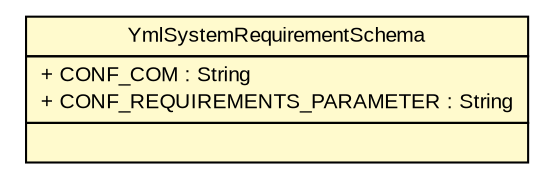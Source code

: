 #!/usr/local/bin/dot
#
# Class diagram 
# Generated by UMLGraph version R5_6-24-gf6e263 (http://www.umlgraph.org/)
#

digraph G {
	edge [fontname="arial",fontsize=10,labelfontname="arial",labelfontsize=10];
	node [fontname="arial",fontsize=10,shape=plaintext];
	nodesep=0.25;
	ranksep=0.5;
	// gov.sandia.cf.application.configuration.requirement.YmlSystemRequirementSchema
	c456906 [label=<<table title="gov.sandia.cf.application.configuration.requirement.YmlSystemRequirementSchema" border="0" cellborder="1" cellspacing="0" cellpadding="2" port="p" bgcolor="lemonChiffon" href="./YmlSystemRequirementSchema.html">
		<tr><td><table border="0" cellspacing="0" cellpadding="1">
<tr><td align="center" balign="center"> YmlSystemRequirementSchema </td></tr>
		</table></td></tr>
		<tr><td><table border="0" cellspacing="0" cellpadding="1">
<tr><td align="left" balign="left"> + CONF_COM : String </td></tr>
<tr><td align="left" balign="left"> + CONF_REQUIREMENTS_PARAMETER : String </td></tr>
		</table></td></tr>
		<tr><td><table border="0" cellspacing="0" cellpadding="1">
<tr><td align="left" balign="left">  </td></tr>
		</table></td></tr>
		</table>>, URL="./YmlSystemRequirementSchema.html", fontname="arial", fontcolor="black", fontsize=10.0];
}

